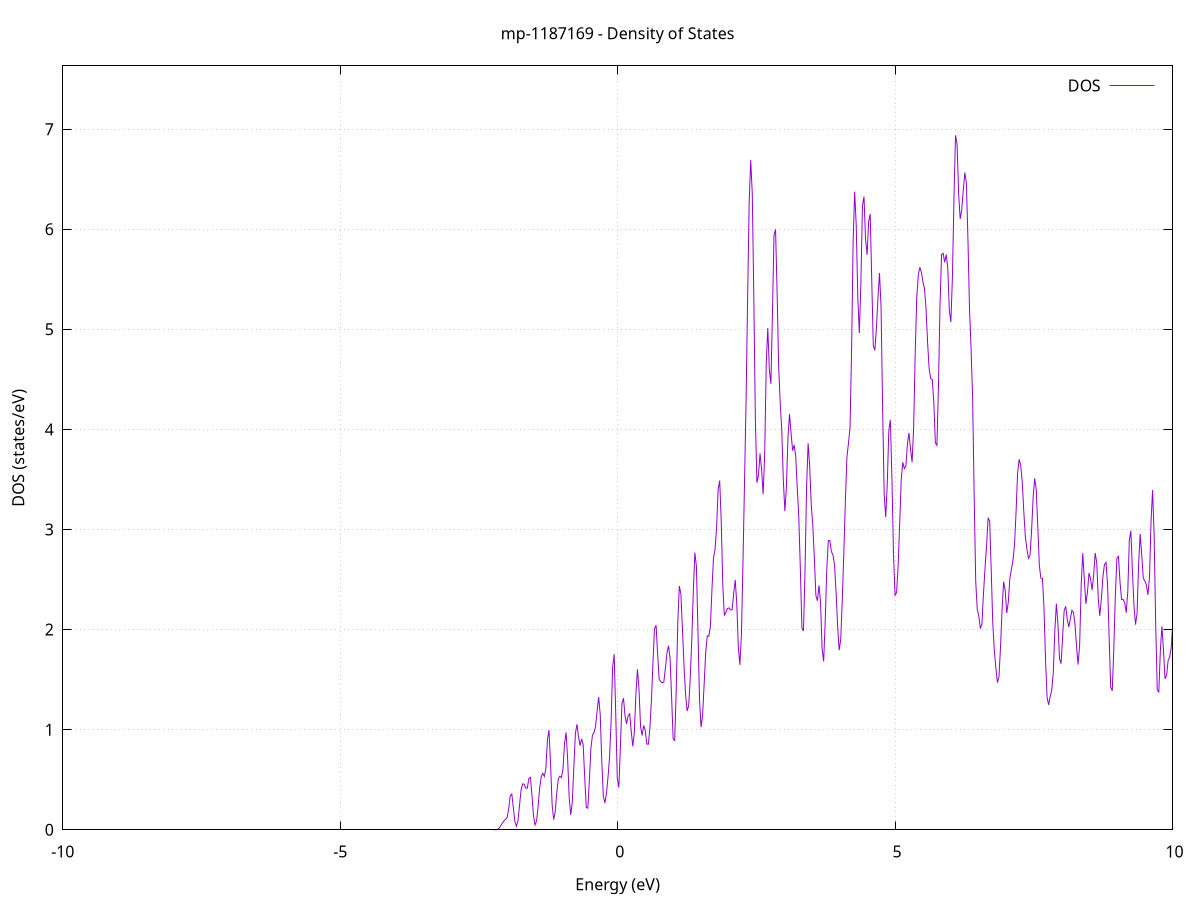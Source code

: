 set title 'mp-1187169 - Density of States'
set xlabel 'Energy (eV)'
set ylabel 'DOS (states/eV)'
set grid
set xrange [-10:10]
set yrange [0:7.632]
set xzeroaxis lt -1
set terminal png size 800,600
set output 'mp-1187169_dos_gnuplot.png'
plot '-' using 1:2 with lines title 'DOS'
-42.764100 0.000000
-42.736200 0.000000
-42.708200 0.000000
-42.680200 0.000000
-42.652300 0.000000
-42.624300 0.000000
-42.596300 0.000000
-42.568400 0.000000
-42.540400 0.000000
-42.512400 0.000000
-42.484500 0.000000
-42.456500 0.000000
-42.428500 0.000000
-42.400600 0.000000
-42.372600 0.000000
-42.344700 0.000000
-42.316700 0.000000
-42.288700 0.000000
-42.260800 0.000000
-42.232800 0.000000
-42.204800 0.000000
-42.176900 0.000000
-42.148900 0.000000
-42.120900 0.000000
-42.093000 0.000000
-42.065000 0.000000
-42.037000 0.000000
-42.009100 0.000000
-41.981100 0.000000
-41.953200 0.000000
-41.925200 0.000000
-41.897200 0.000000
-41.869300 0.000000
-41.841300 0.000000
-41.813300 0.000000
-41.785400 0.000000
-41.757400 0.000000
-41.729400 0.000000
-41.701500 0.000000
-41.673500 0.000000
-41.645500 0.000000
-41.617600 0.000000
-41.589600 0.000000
-41.561600 0.000000
-41.533700 0.000000
-41.505700 0.000000
-41.477800 0.000000
-41.449800 0.000000
-41.421800 0.000000
-41.393900 0.000000
-41.365900 0.000000
-41.337900 0.000000
-41.310000 0.000000
-41.282000 0.000000
-41.254000 0.000000
-41.226100 0.000000
-41.198100 0.000000
-41.170100 0.000000
-41.142200 0.000000
-41.114200 0.000000
-41.086300 0.000000
-41.058300 0.000000
-41.030300 0.000000
-41.002400 0.000000
-40.974400 0.000000
-40.946400 0.000000
-40.918500 0.000000
-40.890500 0.000000
-40.862500 0.000000
-40.834600 0.000000
-40.806600 0.000000
-40.778600 0.000000
-40.750700 0.000000
-40.722700 0.000000
-40.694800 0.000000
-40.666800 0.000000
-40.638800 0.000000
-40.610900 0.000000
-40.582900 0.000000
-40.554900 0.000000
-40.527000 0.000000
-40.499000 0.000000
-40.471000 0.000000
-40.443100 0.000000
-40.415100 0.000000
-40.387100 0.000100
-40.359200 0.002400
-40.331200 0.048700
-40.303300 0.558200
-40.275300 3.568100
-40.247300 12.854900
-40.219400 26.402400
-40.191400 31.268800
-40.163400 21.552200
-40.135500 8.683400
-40.107500 2.040300
-40.079500 0.277200
-40.051600 0.021500
-40.023600 0.000900
-39.995600 0.000000
-39.967700 0.000000
-39.939700 0.000000
-39.911700 0.000000
-39.883800 0.000000
-39.855800 0.000000
-39.827900 0.000000
-39.799900 0.000000
-39.771900 0.000000
-39.744000 0.000000
-39.716000 0.000000
-39.688000 0.000000
-39.660100 0.000000
-39.632100 0.000000
-39.604100 0.000000
-39.576200 0.000000
-39.548200 0.000000
-39.520200 0.000000
-39.492300 0.000000
-39.464300 0.000000
-39.436400 0.000000
-39.408400 0.000000
-39.380400 0.000000
-39.352500 0.000000
-39.324500 0.000000
-39.296500 0.000000
-39.268600 0.000000
-39.240600 0.000000
-39.212600 0.000000
-39.184700 0.000000
-39.156700 0.000000
-39.128700 0.000000
-39.100800 0.000000
-39.072800 0.000000
-39.044900 0.000000
-39.016900 0.000000
-38.988900 0.000000
-38.961000 0.000000
-38.933000 0.000000
-38.905000 0.000000
-38.877100 0.000000
-38.849100 0.000000
-38.821100 0.000000
-38.793200 0.000000
-38.765200 0.000000
-38.737200 0.000000
-38.709300 0.000000
-38.681300 0.000000
-38.653300 0.000000
-38.625400 0.000000
-38.597400 0.000000
-38.569500 0.000000
-38.541500 0.000000
-38.513500 0.000000
-38.485600 0.000000
-38.457600 0.000000
-38.429600 0.000000
-38.401700 0.000000
-38.373700 0.000000
-38.345700 0.000000
-38.317800 0.000000
-38.289800 0.000000
-38.261800 0.000000
-38.233900 0.000000
-38.205900 0.000000
-38.178000 0.000000
-38.150000 0.000000
-38.122000 0.000000
-38.094100 0.000000
-38.066100 0.000000
-38.038100 0.000000
-38.010200 0.000000
-37.982200 0.000000
-37.954200 0.000000
-37.926300 0.000000
-37.898300 0.000000
-37.870300 0.000000
-37.842400 0.000000
-37.814400 0.000000
-37.786500 0.000000
-37.758500 0.000000
-37.730500 0.000000
-37.702600 0.000000
-37.674600 0.000000
-37.646600 0.000000
-37.618700 0.000000
-37.590700 0.000000
-37.562700 0.000000
-37.534800 0.000000
-37.506800 0.000000
-37.478800 0.000000
-37.450900 0.000000
-37.422900 0.000000
-37.394900 0.000000
-37.367000 0.000000
-37.339000 0.000000
-37.311100 0.000000
-37.283100 0.000000
-37.255100 0.000000
-37.227200 0.000000
-37.199200 0.000000
-37.171200 0.000000
-37.143300 0.000000
-37.115300 0.000000
-37.087300 0.000000
-37.059400 0.000000
-37.031400 0.000000
-37.003400 0.000000
-36.975500 0.000000
-36.947500 0.000000
-36.919600 0.000000
-36.891600 0.000000
-36.863600 0.000000
-36.835700 0.000000
-36.807700 0.000000
-36.779700 0.000000
-36.751800 0.000000
-36.723800 0.000000
-36.695800 0.000000
-36.667900 0.000000
-36.639900 0.000000
-36.611900 0.000000
-36.584000 0.000000
-36.556000 0.000000
-36.528100 0.000000
-36.500100 0.000000
-36.472100 0.000000
-36.444200 0.000000
-36.416200 0.000000
-36.388200 0.000000
-36.360300 0.000000
-36.332300 0.000000
-36.304300 0.000000
-36.276400 0.000000
-36.248400 0.000000
-36.220400 0.000000
-36.192500 0.000000
-36.164500 0.000000
-36.136500 0.000000
-36.108600 0.000000
-36.080600 0.000000
-36.052700 0.000000
-36.024700 0.000000
-35.996700 0.000000
-35.968800 0.000000
-35.940800 0.000000
-35.912800 0.000000
-35.884900 0.000000
-35.856900 0.000000
-35.828900 0.000000
-35.801000 0.000000
-35.773000 0.000000
-35.745000 0.000000
-35.717100 0.000000
-35.689100 0.000000
-35.661200 0.000000
-35.633200 0.000000
-35.605200 0.000000
-35.577300 0.000000
-35.549300 0.000000
-35.521300 0.000000
-35.493400 0.000000
-35.465400 0.000000
-35.437400 0.000000
-35.409500 0.000000
-35.381500 0.000000
-35.353500 0.000000
-35.325600 0.000000
-35.297600 0.000000
-35.269700 0.000000
-35.241700 0.000000
-35.213700 0.000000
-35.185800 0.000000
-35.157800 0.000000
-35.129800 0.000000
-35.101900 0.000000
-35.073900 0.000000
-35.045900 0.000000
-35.018000 0.000000
-34.990000 0.000000
-34.962000 0.000000
-34.934100 0.000000
-34.906100 0.000000
-34.878200 0.000000
-34.850200 0.000000
-34.822200 0.000000
-34.794300 0.000000
-34.766300 0.000000
-34.738300 0.000000
-34.710400 0.000000
-34.682400 0.000000
-34.654400 0.000000
-34.626500 0.000000
-34.598500 0.000000
-34.570500 0.000000
-34.542600 0.000000
-34.514600 0.000000
-34.486600 0.000000
-34.458700 0.000900
-34.430700 0.018900
-34.402800 0.221400
-34.374800 1.422200
-34.346800 5.027000
-34.318900 9.797800
-34.290900 10.543400
-34.262900 6.265000
-34.235000 2.053600
-34.207000 0.370600
-34.179000 0.036700
-34.151100 0.002000
-34.123100 0.000100
-34.095100 0.000000
-34.067200 0.000000
-34.039200 0.000000
-34.011300 0.000000
-33.983300 0.000000
-33.955300 0.000000
-33.927400 0.000000
-33.899400 0.000000
-33.871400 0.000000
-33.843500 0.000000
-33.815500 0.000000
-33.787500 0.000000
-33.759600 0.000000
-33.731600 0.000000
-33.703600 0.000000
-33.675700 0.000000
-33.647700 0.000000
-33.619800 0.000000
-33.591800 0.000000
-33.563800 0.000000
-33.535900 0.000000
-33.507900 0.000000
-33.479900 0.000000
-33.452000 0.000000
-33.424000 0.000000
-33.396000 0.000000
-33.368100 0.000000
-33.340100 0.000000
-33.312100 0.000000
-33.284200 0.000000
-33.256200 0.000000
-33.228200 0.000000
-33.200300 0.000000
-33.172300 0.000000
-33.144400 0.000000
-33.116400 0.000000
-33.088400 0.000000
-33.060500 0.000000
-33.032500 0.000000
-33.004500 0.000000
-32.976600 0.000000
-32.948600 0.000000
-32.920600 0.000000
-32.892700 0.000000
-32.864700 0.000000
-32.836700 0.000000
-32.808800 0.000000
-32.780800 0.000000
-32.752900 0.000000
-32.724900 0.000000
-32.696900 0.000000
-32.669000 0.000000
-32.641000 0.000000
-32.613000 0.000000
-32.585100 0.000000
-32.557100 0.000000
-32.529100 0.000000
-32.501200 0.000000
-32.473200 0.000000
-32.445200 0.000000
-32.417300 0.000000
-32.389300 0.000000
-32.361400 0.000000
-32.333400 0.000000
-32.305400 0.000000
-32.277500 0.000000
-32.249500 0.000000
-32.221500 0.000000
-32.193600 0.000000
-32.165600 0.000000
-32.137600 0.000000
-32.109700 0.000000
-32.081700 0.000000
-32.053700 0.000000
-32.025800 0.000000
-31.997800 0.000000
-31.969800 0.000000
-31.941900 0.000000
-31.913900 0.000000
-31.886000 0.000000
-31.858000 0.000000
-31.830000 0.000000
-31.802100 0.000000
-31.774100 0.000000
-31.746100 0.000000
-31.718200 0.000000
-31.690200 0.000000
-31.662200 0.000000
-31.634300 0.000000
-31.606300 0.000000
-31.578300 0.000000
-31.550400 0.000000
-31.522400 0.000000
-31.494500 0.000000
-31.466500 0.000000
-31.438500 0.000000
-31.410600 0.000000
-31.382600 0.000000
-31.354600 0.000000
-31.326700 0.000000
-31.298700 0.000000
-31.270700 0.000000
-31.242800 0.000000
-31.214800 0.000000
-31.186800 0.000000
-31.158900 0.000000
-31.130900 0.000000
-31.103000 0.000000
-31.075000 0.000000
-31.047000 0.000000
-31.019100 0.000000
-30.991100 0.000000
-30.963100 0.000000
-30.935200 0.000000
-30.907200 0.000000
-30.879200 0.000000
-30.851300 0.000000
-30.823300 0.000000
-30.795300 0.000000
-30.767400 0.000000
-30.739400 0.000000
-30.711400 0.000000
-30.683500 0.000000
-30.655500 0.000000
-30.627600 0.000000
-30.599600 0.000000
-30.571600 0.000000
-30.543700 0.000000
-30.515700 0.000000
-30.487700 0.000000
-30.459800 0.000000
-30.431800 0.000000
-30.403800 0.000000
-30.375900 0.000000
-30.347900 0.000000
-30.319900 0.000000
-30.292000 0.000000
-30.264000 0.000000
-30.236100 0.000000
-30.208100 0.000000
-30.180100 0.000000
-30.152200 0.000000
-30.124200 0.000000
-30.096200 0.000000
-30.068300 0.000000
-30.040300 0.000000
-30.012300 0.000000
-29.984400 0.000000
-29.956400 0.000000
-29.928400 0.000000
-29.900500 0.000000
-29.872500 0.000000
-29.844600 0.000000
-29.816600 0.000000
-29.788600 0.000000
-29.760700 0.000000
-29.732700 0.000000
-29.704700 0.000000
-29.676800 0.000000
-29.648800 0.000000
-29.620800 0.000000
-29.592900 0.000000
-29.564900 0.000000
-29.536900 0.000000
-29.509000 0.000000
-29.481000 0.000000
-29.453000 0.000000
-29.425100 0.000000
-29.397100 0.000000
-29.369200 0.000000
-29.341200 0.000000
-29.313200 0.000000
-29.285300 0.000000
-29.257300 0.000000
-29.229300 0.000000
-29.201400 0.000000
-29.173400 0.000000
-29.145400 0.000000
-29.117500 0.000000
-29.089500 0.000000
-29.061500 0.000000
-29.033600 0.000000
-29.005600 0.000000
-28.977700 0.000000
-28.949700 0.000000
-28.921700 0.000000
-28.893800 0.000000
-28.865800 0.000000
-28.837800 0.000000
-28.809900 0.000000
-28.781900 0.000000
-28.753900 0.000000
-28.726000 0.000000
-28.698000 0.000000
-28.670000 0.000000
-28.642100 0.000000
-28.614100 0.000000
-28.586200 0.000000
-28.558200 0.000000
-28.530200 0.000000
-28.502300 0.000000
-28.474300 0.000000
-28.446300 0.000000
-28.418400 0.000000
-28.390400 0.000000
-28.362400 0.000000
-28.334500 0.000000
-28.306500 0.000000
-28.278500 0.000000
-28.250600 0.000000
-28.222600 0.000000
-28.194700 0.000000
-28.166700 0.000000
-28.138700 0.000000
-28.110800 0.000000
-28.082800 0.000000
-28.054800 0.000000
-28.026900 0.000000
-27.998900 0.000000
-27.970900 0.000000
-27.943000 0.000000
-27.915000 0.000000
-27.887000 0.000000
-27.859100 0.000000
-27.831100 0.000000
-27.803100 0.000000
-27.775200 0.000000
-27.747200 0.000000
-27.719300 0.000000
-27.691300 0.000000
-27.663300 0.000000
-27.635400 0.000000
-27.607400 0.000000
-27.579400 0.000000
-27.551500 0.000000
-27.523500 0.000000
-27.495500 0.000000
-27.467600 0.000000
-27.439600 0.000000
-27.411600 0.000000
-27.383700 0.000000
-27.355700 0.000000
-27.327800 0.000000
-27.299800 0.000000
-27.271800 0.000000
-27.243900 0.000000
-27.215900 0.000000
-27.187900 0.000000
-27.160000 0.000000
-27.132000 0.000000
-27.104000 0.000000
-27.076100 0.000000
-27.048100 0.000000
-27.020100 0.000000
-26.992200 0.000000
-26.964200 0.000000
-26.936300 0.000000
-26.908300 0.000000
-26.880300 0.000000
-26.852400 0.000000
-26.824400 0.000000
-26.796400 0.000000
-26.768500 0.000000
-26.740500 0.000000
-26.712500 0.000000
-26.684600 0.000000
-26.656600 0.000000
-26.628600 0.000000
-26.600700 0.000000
-26.572700 0.000000
-26.544700 0.000000
-26.516800 0.000000
-26.488800 0.000000
-26.460900 0.000000
-26.432900 0.000000
-26.404900 0.000000
-26.377000 0.000000
-26.349000 0.000000
-26.321000 0.000000
-26.293100 0.000000
-26.265100 0.000000
-26.237100 0.000000
-26.209200 0.000000
-26.181200 0.000000
-26.153200 0.000000
-26.125300 0.000000
-26.097300 0.000000
-26.069400 0.000000
-26.041400 0.000000
-26.013400 0.000000
-25.985500 0.000000
-25.957500 0.000000
-25.929500 0.000000
-25.901600 0.000000
-25.873600 0.000000
-25.845600 0.000000
-25.817700 0.000000
-25.789700 0.000000
-25.761700 0.000000
-25.733800 0.000000
-25.705800 0.000000
-25.677900 0.000000
-25.649900 0.000000
-25.621900 0.000000
-25.594000 0.000000
-25.566000 0.000000
-25.538000 0.000000
-25.510100 0.000000
-25.482100 0.000000
-25.454100 0.000000
-25.426200 0.000000
-25.398200 0.000000
-25.370200 0.000000
-25.342300 0.000000
-25.314300 0.000000
-25.286300 0.000000
-25.258400 0.000000
-25.230400 0.000000
-25.202500 0.000000
-25.174500 0.000000
-25.146500 0.000000
-25.118600 0.000000
-25.090600 0.000000
-25.062600 0.000000
-25.034700 0.000000
-25.006700 0.000000
-24.978700 0.000000
-24.950800 0.000000
-24.922800 0.000000
-24.894800 0.000000
-24.866900 0.000000
-24.838900 0.000000
-24.811000 0.000000
-24.783000 0.000000
-24.755000 0.000000
-24.727100 0.000000
-24.699100 0.000000
-24.671100 0.000000
-24.643200 0.000000
-24.615200 0.000000
-24.587200 0.000000
-24.559300 0.000000
-24.531300 0.000000
-24.503300 0.000000
-24.475400 0.000000
-24.447400 0.000000
-24.419500 0.000000
-24.391500 0.000000
-24.363500 0.000000
-24.335600 0.000000
-24.307600 0.000000
-24.279600 0.000000
-24.251700 0.000000
-24.223700 0.000000
-24.195700 0.000000
-24.167800 0.000000
-24.139800 0.000000
-24.111800 0.000000
-24.083900 0.000000
-24.055900 0.000000
-24.027900 0.000000
-24.000000 0.000000
-23.972000 0.000000
-23.944100 0.000000
-23.916100 0.000000
-23.888100 0.000000
-23.860200 0.000000
-23.832200 0.000000
-23.804200 0.000000
-23.776300 0.000000
-23.748300 0.000000
-23.720300 0.000000
-23.692400 0.000000
-23.664400 0.000000
-23.636400 0.000000
-23.608500 0.000000
-23.580500 0.000000
-23.552600 0.000000
-23.524600 0.000000
-23.496600 0.000000
-23.468700 0.000000
-23.440700 0.000000
-23.412700 0.000000
-23.384800 0.000000
-23.356800 0.000000
-23.328800 0.000000
-23.300900 0.000000
-23.272900 0.000000
-23.244900 0.000000
-23.217000 0.000000
-23.189000 0.000000
-23.161100 0.000000
-23.133100 0.000000
-23.105100 0.000000
-23.077200 0.000000
-23.049200 0.000000
-23.021200 0.000000
-22.993300 0.000000
-22.965300 0.000000
-22.937300 0.000000
-22.909400 0.000000
-22.881400 0.000000
-22.853400 0.000000
-22.825500 0.000000
-22.797500 0.000000
-22.769500 0.000000
-22.741600 0.000000
-22.713600 0.000000
-22.685700 0.000000
-22.657700 0.000000
-22.629700 0.000000
-22.601800 0.000000
-22.573800 0.000000
-22.545800 0.000000
-22.517900 0.000000
-22.489900 0.000000
-22.461900 0.000000
-22.434000 0.000000
-22.406000 0.000000
-22.378000 0.000000
-22.350100 0.000000
-22.322100 0.000000
-22.294200 0.000000
-22.266200 0.000000
-22.238200 0.000000
-22.210300 0.000000
-22.182300 0.000000
-22.154300 0.000000
-22.126400 0.000000
-22.098400 0.000000
-22.070400 0.000000
-22.042500 0.000000
-22.014500 0.000000
-21.986500 0.000000
-21.958600 0.000000
-21.930600 0.000000
-21.902700 0.000000
-21.874700 0.000000
-21.846700 0.000000
-21.818800 0.000000
-21.790800 0.000000
-21.762800 0.000000
-21.734900 0.000000
-21.706900 0.000000
-21.678900 0.000000
-21.651000 0.000000
-21.623000 0.000000
-21.595000 0.000000
-21.567100 0.000000
-21.539100 0.000000
-21.511200 0.000000
-21.483200 0.000000
-21.455200 0.000000
-21.427300 0.001500
-21.399300 0.033800
-21.371300 0.439100
-21.343400 3.277200
-21.315400 14.353400
-21.287400 38.219200
-21.259500 65.470000
-21.231500 77.272000
-21.203500 65.289000
-21.175600 38.483700
-21.147600 14.874700
-21.119600 3.567500
-21.091700 0.511400
-21.063700 0.042700
-21.035800 0.002000
-21.007800 0.000100
-20.979800 0.000000
-20.951900 0.000000
-20.923900 0.000000
-20.895900 0.000000
-20.868000 0.000000
-20.840000 0.000000
-20.812000 0.000000
-20.784100 0.000000
-20.756100 0.000000
-20.728100 0.000000
-20.700200 0.000000
-20.672200 0.000000
-20.644300 0.000000
-20.616300 0.000000
-20.588300 0.000000
-20.560400 0.000000
-20.532400 0.000000
-20.504400 0.000000
-20.476500 0.000000
-20.448500 0.000000
-20.420500 0.000000
-20.392600 0.000000
-20.364600 0.000000
-20.336600 0.000000
-20.308700 0.000000
-20.280700 0.000000
-20.252800 0.000000
-20.224800 0.000000
-20.196800 0.000000
-20.168900 0.000000
-20.140900 0.000000
-20.112900 0.000000
-20.085000 0.000000
-20.057000 0.000000
-20.029000 0.000000
-20.001100 0.000000
-19.973100 0.000000
-19.945100 0.000000
-19.917200 0.000000
-19.889200 0.000000
-19.861200 0.000000
-19.833300 0.000000
-19.805300 0.000000
-19.777400 0.000000
-19.749400 0.000000
-19.721400 0.000000
-19.693500 0.000000
-19.665500 0.000000
-19.637500 0.000000
-19.609600 0.000000
-19.581600 0.000000
-19.553600 0.000000
-19.525700 0.000000
-19.497700 0.000000
-19.469700 0.000000
-19.441800 0.000000
-19.413800 0.000000
-19.385900 0.000000
-19.357900 0.000000
-19.329900 0.000000
-19.302000 0.000000
-19.274000 0.000000
-19.246000 0.000000
-19.218100 0.000000
-19.190100 0.000000
-19.162100 0.000000
-19.134200 0.000000
-19.106200 0.000000
-19.078200 0.000000
-19.050300 0.000000
-19.022300 0.000000
-18.994400 0.000000
-18.966400 0.000000
-18.938400 0.000000
-18.910500 0.000000
-18.882500 0.000000
-18.854500 0.000000
-18.826600 0.000000
-18.798600 0.000000
-18.770600 0.000000
-18.742700 0.000000
-18.714700 0.000000
-18.686700 0.000000
-18.658800 0.000000
-18.630800 0.000000
-18.602800 0.000000
-18.574900 0.000000
-18.546900 0.000000
-18.519000 0.000000
-18.491000 0.000000
-18.463000 0.000000
-18.435100 0.000000
-18.407100 0.000000
-18.379100 0.000000
-18.351200 0.000000
-18.323200 0.000000
-18.295200 0.000000
-18.267300 0.000000
-18.239300 0.000000
-18.211300 0.000000
-18.183400 0.000000
-18.155400 0.000000
-18.127500 0.000000
-18.099500 0.000000
-18.071500 0.000000
-18.043600 0.000000
-18.015600 0.000000
-17.987600 0.000000
-17.959700 0.000000
-17.931700 0.000000
-17.903700 0.000000
-17.875800 0.000000
-17.847800 0.000000
-17.819800 0.000000
-17.791900 0.000000
-17.763900 0.000000
-17.736000 0.000000
-17.708000 0.000000
-17.680000 0.000000
-17.652100 0.000000
-17.624100 0.000000
-17.596100 0.000000
-17.568200 0.000000
-17.540200 0.000000
-17.512200 0.000000
-17.484300 0.000000
-17.456300 0.000000
-17.428300 0.000000
-17.400400 0.000000
-17.372400 0.000000
-17.344400 0.000000
-17.316500 0.000000
-17.288500 0.000000
-17.260600 0.000000
-17.232600 0.000000
-17.204600 0.000000
-17.176700 0.000000
-17.148700 0.000000
-17.120700 0.000000
-17.092800 0.000000
-17.064800 0.000000
-17.036800 0.000000
-17.008900 0.000000
-16.980900 0.000000
-16.952900 0.000000
-16.925000 0.000000
-16.897000 0.000000
-16.869100 0.000000
-16.841100 0.000000
-16.813100 0.000000
-16.785200 0.000000
-16.757200 0.000000
-16.729200 0.000000
-16.701300 0.000000
-16.673300 0.000000
-16.645300 0.000000
-16.617400 0.000000
-16.589400 0.000000
-16.561400 0.000100
-16.533500 0.005000
-16.505500 0.093300
-16.477600 0.963500
-16.449600 5.506300
-16.421600 17.456900
-16.393700 30.761700
-16.365700 30.156100
-16.337700 16.441400
-16.309800 4.978200
-16.281800 0.835100
-16.253800 0.077400
-16.225900 0.003900
-16.197900 0.000100
-16.169900 0.000000
-16.142000 0.000000
-16.114000 0.000000
-16.086000 0.000000
-16.058100 0.000000
-16.030100 0.000000
-16.002200 0.000000
-15.974200 0.000000
-15.946200 0.000000
-15.918300 0.000000
-15.890300 0.000000
-15.862300 0.000000
-15.834400 0.000000
-15.806400 0.000000
-15.778400 0.000000
-15.750500 0.000000
-15.722500 0.000000
-15.694500 0.000000
-15.666600 0.000000
-15.638600 0.000000
-15.610700 0.000000
-15.582700 0.000000
-15.554700 0.000000
-15.526800 0.000000
-15.498800 0.000000
-15.470800 0.000000
-15.442900 0.000000
-15.414900 0.000000
-15.386900 0.000000
-15.359000 0.000000
-15.331000 0.000000
-15.303000 0.000000
-15.275100 0.000000
-15.247100 0.000000
-15.219200 0.000000
-15.191200 0.000000
-15.163200 0.000000
-15.135300 0.000000
-15.107300 0.000000
-15.079300 0.000000
-15.051400 0.000000
-15.023400 0.000000
-14.995400 0.000000
-14.967500 0.000000
-14.939500 0.000000
-14.911500 0.000000
-14.883600 0.000000
-14.855600 0.000000
-14.827700 0.000000
-14.799700 0.000000
-14.771700 0.000000
-14.743800 0.000000
-14.715800 0.000000
-14.687800 0.000000
-14.659900 0.000000
-14.631900 0.000000
-14.603900 0.000000
-14.576000 0.000000
-14.548000 0.000000
-14.520000 0.000000
-14.492100 0.000000
-14.464100 0.000000
-14.436100 0.000000
-14.408200 0.000000
-14.380200 0.000000
-14.352300 0.000000
-14.324300 0.000000
-14.296300 0.000000
-14.268400 0.000000
-14.240400 0.000000
-14.212400 0.000000
-14.184500 0.000000
-14.156500 0.000000
-14.128500 0.000000
-14.100600 0.000000
-14.072600 0.000000
-14.044600 0.000000
-14.016700 0.000000
-13.988700 0.000000
-13.960800 0.000000
-13.932800 0.000000
-13.904800 0.000000
-13.876900 0.000000
-13.848900 0.000000
-13.820900 0.000000
-13.793000 0.000000
-13.765000 0.000000
-13.737000 0.000000
-13.709100 0.000000
-13.681100 0.000000
-13.653100 0.000000
-13.625200 0.000000
-13.597200 0.000000
-13.569300 0.000000
-13.541300 0.000000
-13.513300 0.000000
-13.485400 0.000000
-13.457400 0.000000
-13.429400 0.000000
-13.401500 0.000000
-13.373500 0.000000
-13.345500 0.000000
-13.317600 0.000000
-13.289600 0.000000
-13.261600 0.000000
-13.233700 0.000000
-13.205700 0.000000
-13.177700 0.000000
-13.149800 0.000000
-13.121800 0.000000
-13.093900 0.000000
-13.065900 0.000000
-13.037900 0.000000
-13.010000 0.000000
-12.982000 0.000000
-12.954000 0.000000
-12.926100 0.000000
-12.898100 0.000000
-12.870100 0.000000
-12.842200 0.000000
-12.814200 0.000000
-12.786200 0.000000
-12.758300 0.000000
-12.730300 0.000000
-12.702400 0.000000
-12.674400 0.000000
-12.646400 0.000000
-12.618500 0.000000
-12.590500 0.000000
-12.562500 0.000000
-12.534600 0.000000
-12.506600 0.000000
-12.478600 0.000000
-12.450700 0.000000
-12.422700 0.000000
-12.394700 0.000000
-12.366800 0.000000
-12.338800 0.000000
-12.310900 0.000000
-12.282900 0.000000
-12.254900 0.000000
-12.227000 0.000000
-12.199000 0.000000
-12.171000 0.000000
-12.143100 0.000000
-12.115100 0.000000
-12.087100 0.000000
-12.059200 0.000000
-12.031200 0.000000
-12.003200 0.000000
-11.975300 0.000000
-11.947300 0.000000
-11.919300 0.000000
-11.891400 0.000000
-11.863400 0.000000
-11.835500 0.000000
-11.807500 0.000000
-11.779500 0.000000
-11.751600 0.000000
-11.723600 0.000000
-11.695600 0.000000
-11.667700 0.000000
-11.639700 0.000000
-11.611700 0.000000
-11.583800 0.000000
-11.555800 0.000000
-11.527800 0.000000
-11.499900 0.000000
-11.471900 0.000000
-11.444000 0.000000
-11.416000 0.000000
-11.388000 0.000000
-11.360100 0.000000
-11.332100 0.000000
-11.304100 0.000000
-11.276200 0.000000
-11.248200 0.000000
-11.220200 0.000000
-11.192300 0.000000
-11.164300 0.000000
-11.136300 0.000000
-11.108400 0.000000
-11.080400 0.000000
-11.052500 0.000000
-11.024500 0.000000
-10.996500 0.000000
-10.968600 0.000000
-10.940600 0.000000
-10.912600 0.000000
-10.884700 0.000000
-10.856700 0.000000
-10.828700 0.000000
-10.800800 0.000000
-10.772800 0.000000
-10.744800 0.000000
-10.716900 0.000000
-10.688900 0.000000
-10.660900 0.000000
-10.633000 0.000000
-10.605000 0.000000
-10.577100 0.000000
-10.549100 0.000000
-10.521100 0.000000
-10.493200 0.000000
-10.465200 0.000000
-10.437200 0.000000
-10.409300 0.000000
-10.381300 0.000000
-10.353300 0.000000
-10.325400 0.000000
-10.297400 0.000000
-10.269400 0.000000
-10.241500 0.000000
-10.213500 0.000000
-10.185600 0.000000
-10.157600 0.000000
-10.129600 0.000000
-10.101700 0.000000
-10.073700 0.000000
-10.045700 0.000000
-10.017800 0.000000
-9.989800 0.000000
-9.961800 0.000000
-9.933900 0.000000
-9.905900 0.000000
-9.877900 0.000000
-9.850000 0.000000
-9.822000 0.000000
-9.794100 0.000000
-9.766100 0.000000
-9.738100 0.000000
-9.710200 0.000000
-9.682200 0.000000
-9.654200 0.000000
-9.626300 0.000000
-9.598300 0.000000
-9.570300 0.000000
-9.542400 0.000000
-9.514400 0.000000
-9.486400 0.000000
-9.458500 0.000000
-9.430500 0.000000
-9.402500 0.000000
-9.374600 0.000000
-9.346600 0.000000
-9.318700 0.000000
-9.290700 0.000000
-9.262700 0.000000
-9.234800 0.000000
-9.206800 0.000000
-9.178800 0.000000
-9.150900 0.000000
-9.122900 0.000000
-9.094900 0.000000
-9.067000 0.000000
-9.039000 0.000000
-9.011000 0.000000
-8.983100 0.000000
-8.955100 0.000000
-8.927200 0.000000
-8.899200 0.000000
-8.871200 0.000000
-8.843300 0.000000
-8.815300 0.000000
-8.787300 0.000000
-8.759400 0.000000
-8.731400 0.000000
-8.703400 0.000000
-8.675500 0.000000
-8.647500 0.000000
-8.619500 0.000000
-8.591600 0.000000
-8.563600 0.000000
-8.535700 0.000000
-8.507700 0.000000
-8.479700 0.000000
-8.451800 0.000000
-8.423800 0.000000
-8.395800 0.000000
-8.367900 0.000000
-8.339900 0.000000
-8.311900 0.000000
-8.284000 0.000000
-8.256000 0.000000
-8.228000 0.000000
-8.200100 0.000000
-8.172100 0.000000
-8.144200 0.000000
-8.116200 0.000000
-8.088200 0.000000
-8.060300 0.000000
-8.032300 0.000000
-8.004300 0.000000
-7.976400 0.000000
-7.948400 0.000000
-7.920400 0.000000
-7.892500 0.000000
-7.864500 0.000000
-7.836500 0.000000
-7.808600 0.000000
-7.780600 0.000000
-7.752600 0.000000
-7.724700 0.000000
-7.696700 0.000000
-7.668800 0.000000
-7.640800 0.000000
-7.612800 0.000000
-7.584900 0.000000
-7.556900 0.000000
-7.528900 0.000000
-7.501000 0.000000
-7.473000 0.000000
-7.445000 0.000000
-7.417100 0.000000
-7.389100 0.000000
-7.361100 0.000000
-7.333200 0.000000
-7.305200 0.000000
-7.277300 0.000000
-7.249300 0.000000
-7.221300 0.000000
-7.193400 0.000000
-7.165400 0.000000
-7.137400 0.000000
-7.109500 0.000000
-7.081500 0.000000
-7.053500 0.000000
-7.025600 0.000000
-6.997600 0.000000
-6.969600 0.000000
-6.941700 0.000000
-6.913700 0.000000
-6.885800 0.000000
-6.857800 0.000000
-6.829800 0.000000
-6.801900 0.000000
-6.773900 0.000000
-6.745900 0.000000
-6.718000 0.000000
-6.690000 0.000000
-6.662000 0.000000
-6.634100 0.000000
-6.606100 0.000000
-6.578100 0.000000
-6.550200 0.000000
-6.522200 0.000000
-6.494200 0.000000
-6.466300 0.000000
-6.438300 0.000000
-6.410400 0.000000
-6.382400 0.000000
-6.354400 0.000000
-6.326500 0.000000
-6.298500 0.000000
-6.270500 0.000000
-6.242600 0.000000
-6.214600 0.000000
-6.186600 0.000000
-6.158700 0.000000
-6.130700 0.000000
-6.102700 0.000000
-6.074800 0.000000
-6.046800 0.000000
-6.018900 0.000000
-5.990900 0.000000
-5.962900 0.000000
-5.935000 0.000000
-5.907000 0.000000
-5.879000 0.000000
-5.851100 0.000000
-5.823100 0.000000
-5.795100 0.000000
-5.767200 0.000000
-5.739200 0.000000
-5.711200 0.000000
-5.683300 0.000000
-5.655300 0.000000
-5.627400 0.000000
-5.599400 0.000000
-5.571400 0.000000
-5.543500 0.000000
-5.515500 0.000000
-5.487500 0.000000
-5.459600 0.000000
-5.431600 0.000000
-5.403600 0.000000
-5.375700 0.000000
-5.347700 0.000000
-5.319700 0.000000
-5.291800 0.000000
-5.263800 0.000000
-5.235800 0.000000
-5.207900 0.000000
-5.179900 0.000000
-5.152000 0.000000
-5.124000 0.000000
-5.096000 0.000000
-5.068100 0.000000
-5.040100 0.000000
-5.012100 0.000000
-4.984200 0.000000
-4.956200 0.000000
-4.928200 0.000000
-4.900300 0.000000
-4.872300 0.000000
-4.844300 0.000000
-4.816400 0.000000
-4.788400 0.000000
-4.760500 0.000000
-4.732500 0.000000
-4.704500 0.000000
-4.676600 0.000000
-4.648600 0.000000
-4.620600 0.000000
-4.592700 0.000000
-4.564700 0.000000
-4.536700 0.000000
-4.508800 0.000000
-4.480800 0.000000
-4.452800 0.000000
-4.424900 0.000000
-4.396900 0.000000
-4.369000 0.000000
-4.341000 0.000000
-4.313000 0.000000
-4.285100 0.000000
-4.257100 0.000000
-4.229100 0.000000
-4.201200 0.000000
-4.173200 0.000000
-4.145200 0.000000
-4.117300 0.000000
-4.089300 0.000000
-4.061300 0.000000
-4.033400 0.000000
-4.005400 0.000000
-3.977400 0.000000
-3.949500 0.000000
-3.921500 0.000000
-3.893600 0.000000
-3.865600 0.000000
-3.837600 0.000000
-3.809700 0.000000
-3.781700 0.000000
-3.753700 0.000000
-3.725800 0.000000
-3.697800 0.000000
-3.669800 0.000000
-3.641900 0.000000
-3.613900 0.000000
-3.585900 0.000000
-3.558000 0.000000
-3.530000 0.000000
-3.502100 0.000000
-3.474100 0.000000
-3.446100 0.000000
-3.418200 0.000000
-3.390200 0.000000
-3.362200 0.000000
-3.334300 0.000000
-3.306300 0.000000
-3.278300 0.000000
-3.250400 0.000000
-3.222400 0.000000
-3.194400 0.000000
-3.166500 0.000000
-3.138500 0.000000
-3.110600 0.000000
-3.082600 0.000000
-3.054600 0.000000
-3.026700 0.000000
-2.998700 0.000000
-2.970700 0.000000
-2.942800 0.000000
-2.914800 0.000000
-2.886800 0.000000
-2.858900 0.000000
-2.830900 0.000000
-2.802900 0.000000
-2.775000 0.000000
-2.747000 0.000000
-2.719000 0.000000
-2.691100 0.000000
-2.663100 0.000000
-2.635200 0.000000
-2.607200 0.000000
-2.579200 0.000000
-2.551300 0.000000
-2.523300 0.000000
-2.495300 0.000000
-2.467400 0.000000
-2.439400 0.000000
-2.411400 0.000000
-2.383500 0.000000
-2.355500 0.000000
-2.327500 0.000000
-2.299600 0.000000
-2.271600 0.000000
-2.243700 0.000000
-2.215700 0.000100
-2.187700 0.000800
-2.159800 0.005200
-2.131800 0.019500
-2.103800 0.043400
-2.075900 0.067400
-2.047900 0.089800
-2.019900 0.104700
-1.992000 0.122800
-1.964000 0.208000
-1.936000 0.339800
-1.908100 0.357400
-1.880100 0.220900
-1.852200 0.080800
-1.824200 0.034700
-1.796200 0.091800
-1.768300 0.244600
-1.740300 0.398900
-1.712300 0.458100
-1.684400 0.455500
-1.656400 0.416500
-1.628400 0.415400
-1.600500 0.512300
-1.572500 0.524600
-1.544500 0.343300
-1.516600 0.137100
-1.488600 0.048900
-1.460700 0.089400
-1.432700 0.239700
-1.404700 0.418800
-1.376800 0.532200
-1.348800 0.564300
-1.320800 0.531800
-1.292900 0.615500
-1.264900 0.904300
-1.236900 0.996600
-1.209000 0.655600
-1.181000 0.253100
-1.153000 0.100300
-1.125100 0.181400
-1.097100 0.372500
-1.069100 0.509900
-1.041200 0.535400
-1.013200 0.520700
-0.985300 0.607700
-0.957300 0.860400
-0.929300 0.973300
-0.901400 0.705300
-0.873400 0.321500
-0.845400 0.149000
-0.817500 0.274700
-0.789500 0.627500
-0.761500 0.962600
-0.733600 1.054100
-0.705600 0.932900
-0.677600 0.841100
-0.649700 0.906200
-0.621700 0.853800
-0.593800 0.525700
-0.565800 0.223900
-0.537800 0.215500
-0.509900 0.492300
-0.481900 0.813900
-0.453900 0.946900
-0.426000 0.970600
-0.398000 1.033900
-0.370000 1.189300
-0.342100 1.326500
-0.314100 1.152900
-0.286100 0.689900
-0.258200 0.336600
-0.230200 0.267100
-0.202300 0.360500
-0.174300 0.522300
-0.146300 0.719500
-0.118400 1.078500
-0.090400 1.624200
-0.062400 1.754100
-0.034500 1.156800
-0.006500 0.512300
0.021500 0.422300
0.049400 0.829700
0.077400 1.259000
0.105400 1.314400
0.133300 1.137000
0.161300 1.058500
0.189300 1.138900
0.217200 1.158300
0.245200 0.983000
0.273100 0.833200
0.301100 0.975200
0.329100 1.357000
0.357000 1.602300
0.385000 1.403300
0.413000 1.032400
0.440900 0.941900
0.468900 1.040900
0.496900 0.998200
0.524800 0.857100
0.552800 0.854200
0.580800 1.014000
0.608700 1.288800
0.636700 1.674800
0.664600 2.010700
0.692600 2.043200
0.720600 1.753800
0.748500 1.503500
0.776500 1.480300
0.804500 1.467700
0.832400 1.475800
0.860400 1.610300
0.888400 1.762300
0.916300 1.837700
0.944300 1.716700
0.972300 1.327100
1.000200 0.908900
1.028200 0.892400
1.056100 1.407200
1.084100 2.077600
1.112100 2.436100
1.140000 2.353200
1.168000 2.005300
1.196000 1.638000
1.223900 1.353200
1.251900 1.187000
1.279900 1.238800
1.307800 1.508500
1.335800 1.893500
1.363800 2.384500
1.391700 2.769100
1.419700 2.631000
1.447700 1.976800
1.475600 1.300800
1.503600 1.024600
1.531500 1.148500
1.559500 1.460600
1.587500 1.777400
1.615400 1.936100
1.643400 1.933200
1.671400 2.027400
1.699300 2.395600
1.727300 2.716400
1.755300 2.801500
1.783200 3.021100
1.811200 3.397900
1.839200 3.488900
1.867100 3.075400
1.895100 2.444000
1.923000 2.140800
1.951000 2.173400
1.979000 2.211500
2.006900 2.216300
2.034900 2.197100
2.062900 2.198600
2.090800 2.355900
2.118800 2.496600
2.146800 2.264500
2.174700 1.831400
2.202700 1.647100
2.230700 1.943300
2.258600 2.666500
2.286600 3.470500
2.314500 4.279500
2.342500 5.306600
2.370500 6.270200
2.398400 6.690600
2.426400 6.355800
2.454400 5.313200
2.482300 4.095300
2.510300 3.467000
2.538300 3.546500
2.566200 3.759600
2.594200 3.599600
2.622200 3.352500
2.650100 3.754500
2.678100 4.658100
2.706100 5.013900
2.734000 4.594600
2.762000 4.454600
2.789900 5.154400
2.817900 5.938200
2.845900 5.999000
2.873800 5.370900
2.901800 4.632800
2.929800 4.260500
2.957700 3.995500
2.985700 3.496300
3.013700 3.183900
3.041600 3.420900
3.069600 3.917000
3.097600 4.152000
3.125500 3.964700
3.153500 3.787400
3.181400 3.845000
3.209400 3.734400
3.237400 3.412700
3.265300 3.117600
3.293300 2.595700
3.321300 2.015500
3.349200 1.985700
3.377200 2.587700
3.405200 3.425800
3.433100 3.860900
3.461100 3.627700
3.489100 3.250300
3.517000 3.042500
3.545000 2.717900
3.572900 2.340100
3.600900 2.288400
3.628900 2.442900
3.656800 2.273200
3.684800 1.809300
3.712800 1.682700
3.740700 2.079700
3.768700 2.593100
3.796700 2.888600
3.824600 2.890600
3.852600 2.778100
3.880600 2.747200
3.908500 2.645400
3.936500 2.378500
3.964400 2.035600
3.992400 1.794000
4.020400 1.902000
4.048300 2.294800
4.076300 2.761900
4.104300 3.284000
4.132200 3.722200
4.160200 3.862100
4.188200 4.013300
4.216100 4.780400
4.244100 5.876100
4.272100 6.375200
4.300000 6.039100
4.328000 5.318700
4.356000 4.962700
4.383900 5.468200
4.411900 6.231700
4.439800 6.326400
4.467800 5.897800
4.495800 5.743900
4.523700 6.075000
4.551700 6.152200
4.579700 5.490600
4.607600 4.839200
4.635600 4.789300
4.663600 5.014000
4.691500 5.310800
4.719500 5.562700
4.747500 5.219200
4.775400 4.224500
4.803400 3.355000
4.831300 3.123700
4.859300 3.454400
4.887300 3.990400
4.915200 4.095000
4.943200 3.514600
4.971200 2.758600
4.999100 2.344200
5.027100 2.370500
5.055100 2.631300
5.083000 3.055600
5.111000 3.499800
5.139000 3.671200
5.166900 3.608300
5.194900 3.634400
5.222800 3.854600
5.250800 3.965600
5.278800 3.800900
5.306700 3.673000
5.334700 4.018600
5.362700 4.754800
5.390600 5.318000
5.418600 5.542300
5.446600 5.619900
5.474500 5.569200
5.502500 5.471200
5.530500 5.408200
5.558400 5.201500
5.586400 4.864300
5.614400 4.605600
5.642300 4.507100
5.670300 4.499500
5.698200 4.272000
5.726200 3.866000
5.754200 3.840600
5.782100 4.429900
5.810100 5.249500
5.838100 5.748100
5.866000 5.759400
5.894000 5.669700
5.922000 5.747700
5.949900 5.609700
5.977900 5.187800
6.005900 5.072100
6.033800 5.525900
6.061800 6.331200
6.089700 6.938100
6.117700 6.847200
6.145700 6.351500
6.173600 6.102500
6.201600 6.194600
6.229600 6.393900
6.257500 6.566700
6.285500 6.460500
6.313500 5.897400
6.341400 5.212000
6.369400 4.812800
6.397400 4.319100
6.425300 3.350100
6.453300 2.486000
6.481200 2.199300
6.509200 2.137600
6.537200 2.009700
6.565100 2.055200
6.593100 2.358400
6.621100 2.611900
6.649000 2.838000
6.677000 3.117800
6.705000 3.080400
6.732900 2.591900
6.760900 2.064700
6.788900 1.788500
6.816800 1.617700
6.844800 1.471000
6.872800 1.530200
6.900700 1.828200
6.928700 2.206800
6.956600 2.478300
6.984600 2.392100
7.012600 2.165900
7.040500 2.274100
7.068500 2.509800
7.096500 2.601100
7.124400 2.690700
7.152400 2.842100
7.180400 3.171100
7.208300 3.563600
7.236300 3.701300
7.264300 3.640600
7.292200 3.473300
7.320200 3.177000
7.348100 2.925700
7.376100 2.805100
7.404100 2.711700
7.432000 2.741900
7.460000 2.983700
7.488000 3.314400
7.515900 3.511600
7.543900 3.399700
7.571900 3.034800
7.599800 2.643400
7.627800 2.513600
7.655800 2.511000
7.683700 2.220500
7.711700 1.700800
7.739600 1.322800
7.767600 1.248100
7.795600 1.332500
7.823500 1.394700
7.851500 1.570400
7.879500 1.989800
7.907400 2.258500
7.935400 2.058600
7.963400 1.711000
7.991300 1.659600
8.019300 1.922300
8.047300 2.188100
8.075200 2.232200
8.103200 2.103400
8.131200 2.024800
8.159100 2.107500
8.187100 2.192500
8.215000 2.170100
8.243000 2.052000
8.271000 1.830200
8.298900 1.650900
8.326900 1.853900
8.354900 2.450800
8.382800 2.763500
8.410800 2.502200
8.438800 2.256700
8.466700 2.370000
8.494700 2.564400
8.522700 2.511000
8.550600 2.395100
8.578600 2.541000
8.606500 2.764600
8.634500 2.669500
8.662500 2.305400
8.690400 2.137500
8.718400 2.310700
8.746400 2.530300
8.774300 2.650000
8.802300 2.670900
8.830300 2.444000
8.858200 1.916500
8.886200 1.424900
8.914200 1.388500
8.942100 1.802000
8.970100 2.339700
8.998000 2.713000
9.026000 2.730800
9.054000 2.477200
9.081900 2.299500
9.109900 2.301000
9.137900 2.269500
9.165800 2.168700
9.193800 2.376200
9.221800 2.892800
9.249700 2.986900
9.277700 2.584400
9.305700 2.240900
9.333600 2.049900
9.361600 2.162700
9.389600 2.661800
9.417500 2.955800
9.445500 2.746700
9.473400 2.513500
9.501400 2.484800
9.529400 2.446400
9.557300 2.347200
9.585300 2.518500
9.613300 3.081700
9.641200 3.393600
9.669200 2.941800
9.697200 2.052400
9.725100 1.397400
9.753100 1.376800
9.781100 1.790000
9.809000 2.031800
9.837000 1.801900
9.864900 1.507900
9.892900 1.541500
9.920900 1.690000
9.948800 1.723900
9.976800 1.820500
10.004800 2.055000
10.032700 2.080700
10.060700 1.808300
10.088700 1.576800
10.116600 1.543300
10.144600 1.642400
10.172600 1.746400
10.200500 1.786600
10.228500 1.919000
10.256400 2.003500
10.284400 1.708400
10.312400 1.215300
10.340300 0.862700
10.368300 0.713600
10.396300 0.680300
10.424200 0.686500
10.452200 0.670200
10.480200 0.570500
10.508100 0.374000
10.536100 0.169500
10.564100 0.050000
10.592000 0.009200
10.620000 0.001000
10.647900 0.000100
10.675900 0.000000
10.703900 0.000000
10.731800 0.000000
10.759800 0.000000
10.787800 0.000000
10.815700 0.000000
10.843700 0.000000
10.871700 0.000000
10.899600 0.000000
10.927600 0.000000
10.955600 0.000000
10.983500 0.000000
11.011500 0.000000
11.039500 0.000000
11.067400 0.000000
11.095400 0.000000
11.123300 0.000000
11.151300 0.000000
11.179300 0.000000
11.207200 0.000000
11.235200 0.000000
11.263200 0.000000
11.291100 0.000000
11.319100 0.000000
11.347100 0.000000
11.375000 0.000000
11.403000 0.000000
11.431000 0.000000
11.458900 0.000000
11.486900 0.000000
11.514800 0.000000
11.542800 0.000000
11.570800 0.000000
11.598700 0.000000
11.626700 0.000000
11.654700 0.000000
11.682600 0.000000
11.710600 0.000000
11.738600 0.000000
11.766500 0.000000
11.794500 0.000000
11.822500 0.000000
11.850400 0.000000
11.878400 0.000000
11.906300 0.000000
11.934300 0.000000
11.962300 0.000000
11.990200 0.000000
12.018200 0.000000
12.046200 0.000000
12.074100 0.000000
12.102100 0.000000
12.130100 0.000000
12.158000 0.000000
12.186000 0.000000
12.214000 0.000000
12.241900 0.000000
12.269900 0.000000
12.297900 0.000000
12.325800 0.000000
12.353800 0.000000
12.381700 0.000000
12.409700 0.000000
12.437700 0.000000
12.465600 0.000000
12.493600 0.000000
12.521600 0.000000
12.549500 0.000000
12.577500 0.000000
12.605500 0.000000
12.633400 0.000000
12.661400 0.000000
12.689400 0.000000
12.717300 0.000000
12.745300 0.000000
12.773200 0.000000
12.801200 0.000000
12.829200 0.000000
12.857100 0.000000
12.885100 0.000000
12.913100 0.000000
12.941000 0.000000
12.969000 0.000000
12.997000 0.000000
13.024900 0.000000
13.052900 0.000000
13.080900 0.000000
13.108800 0.000000
13.136800 0.000000
13.164700 0.000000
e

